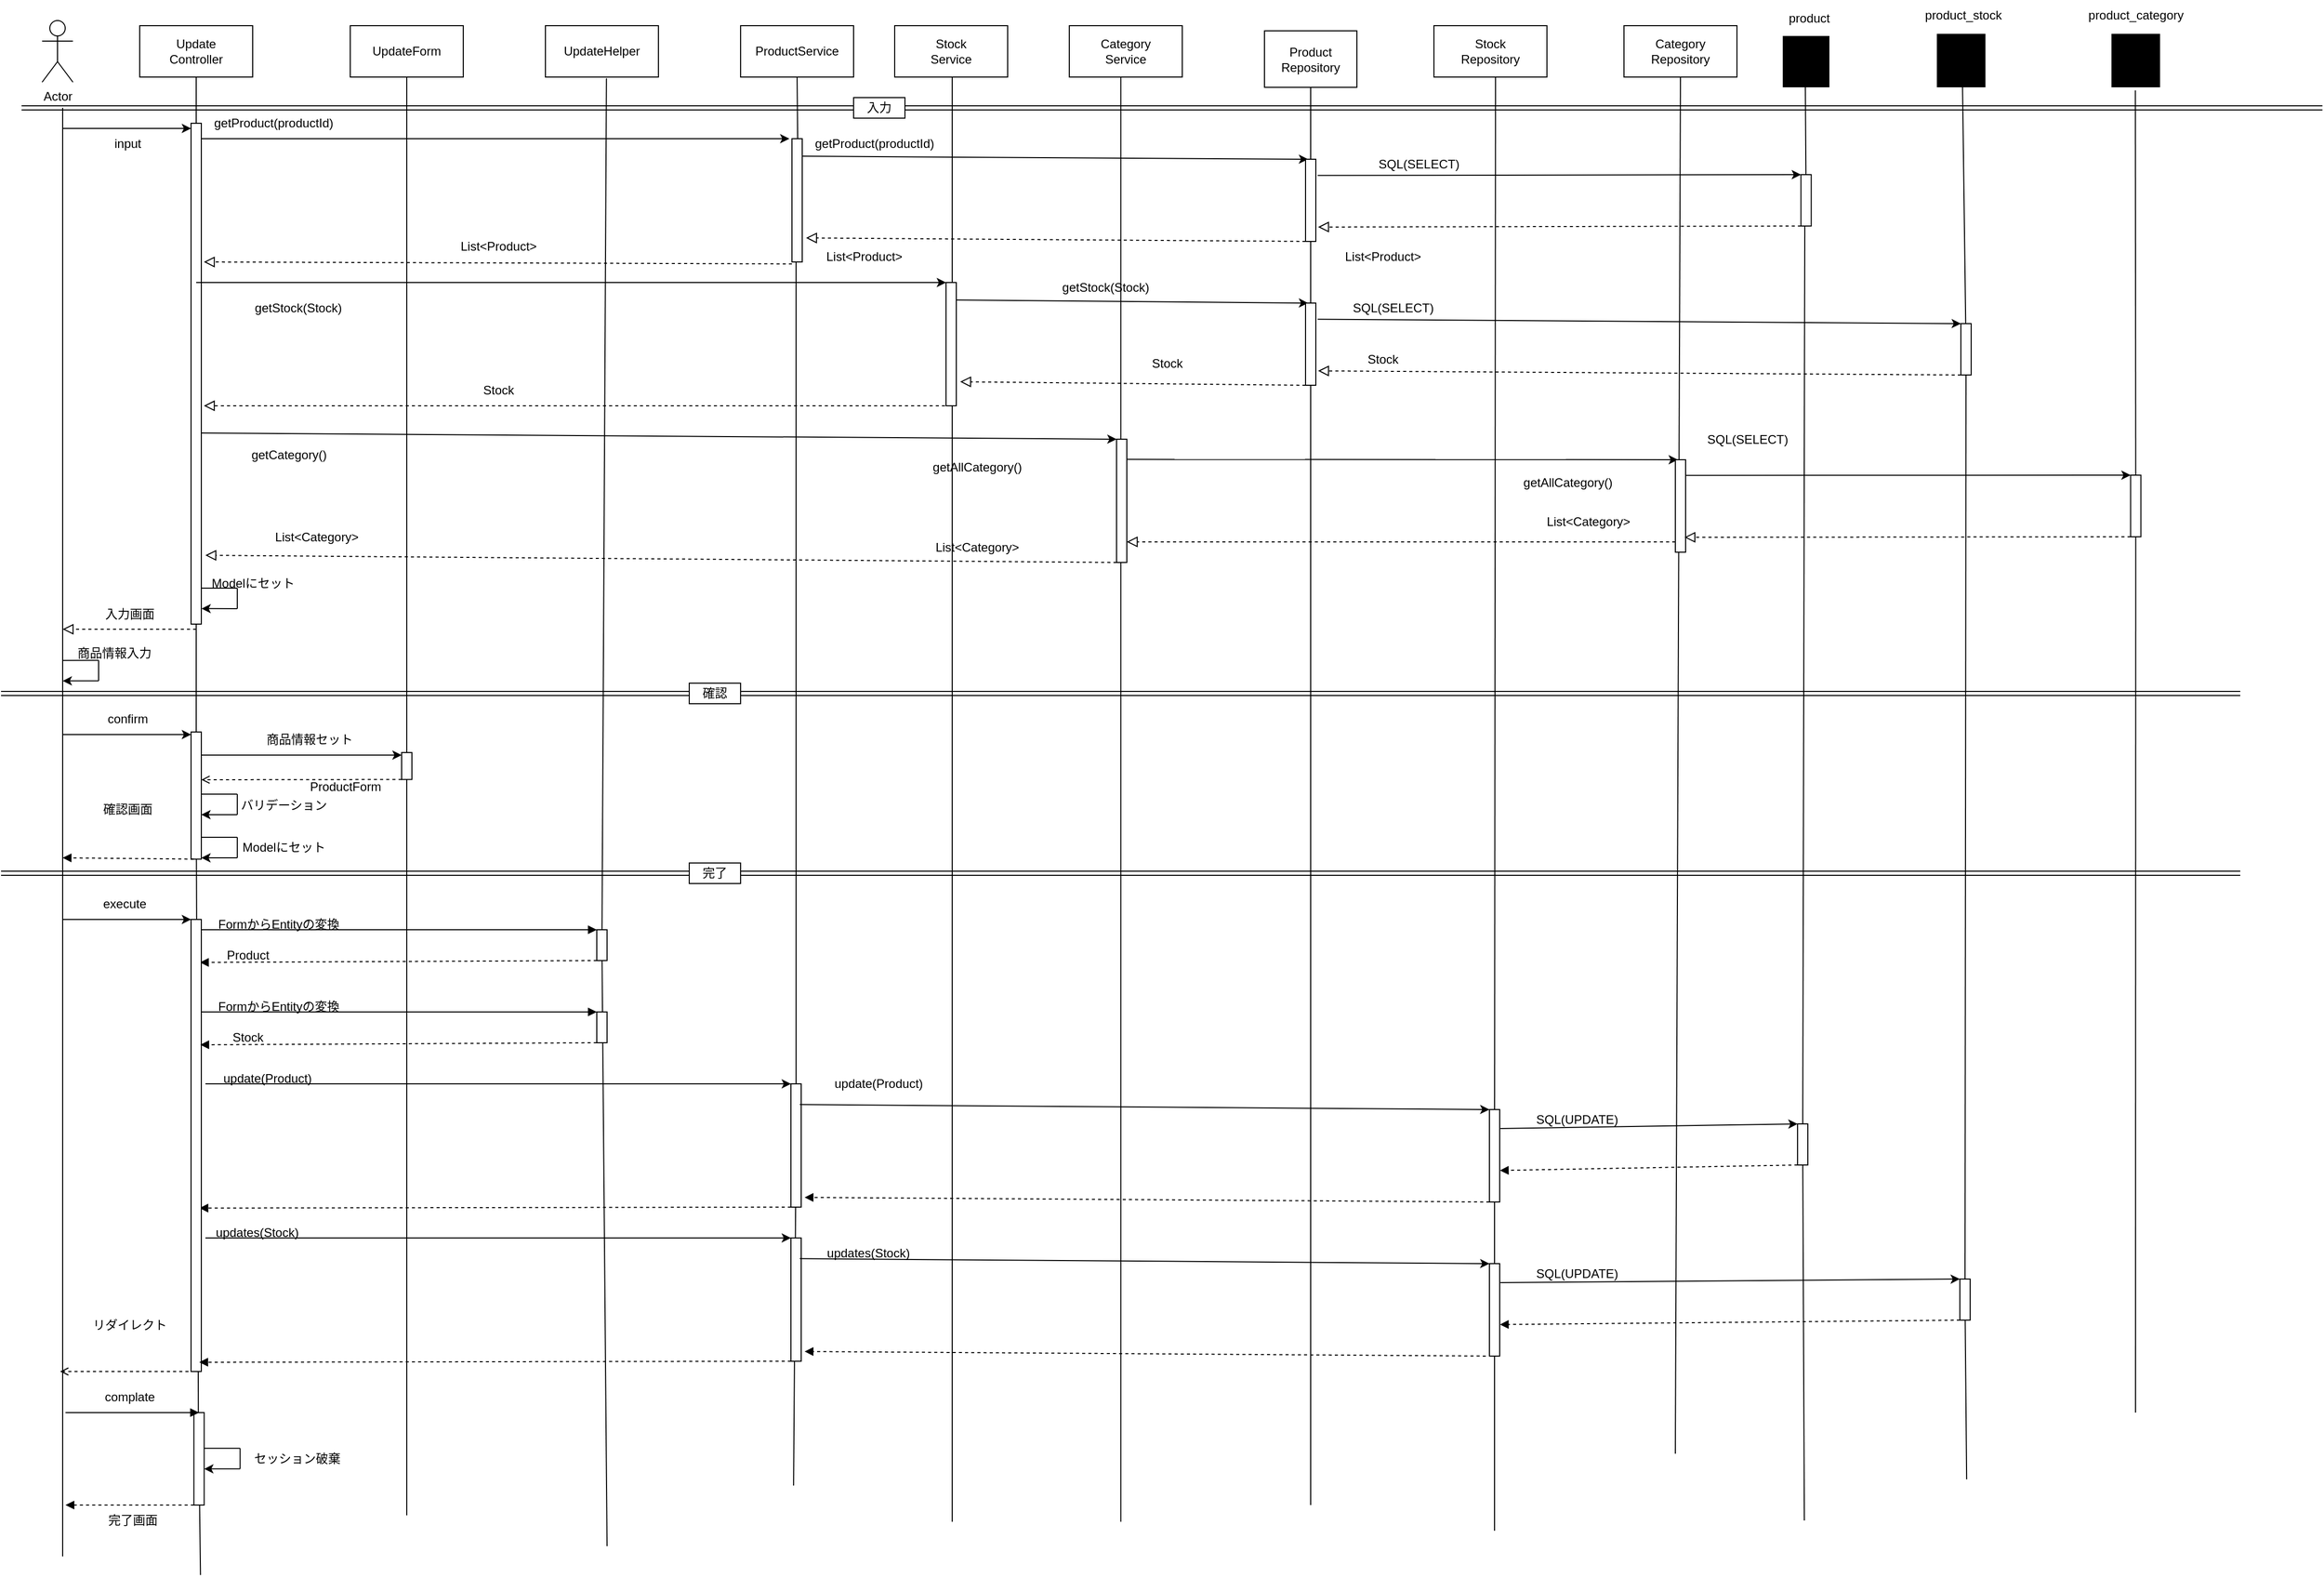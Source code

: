 <mxfile>
    <diagram id="BAT8wkBB-ROcn9GxOi_n" name="ページ1">
        <mxGraphModel dx="1198" dy="524" grid="1" gridSize="10" guides="1" tooltips="1" connect="1" arrows="1" fold="1" page="1" pageScale="1" pageWidth="827" pageHeight="1169" math="0" shadow="0">
            <root>
                <mxCell id="0"/>
                <mxCell id="1" parent="0"/>
                <mxCell id="236" value="" style="endArrow=none;html=1;entryX=0.5;entryY=1;entryDx=0;entryDy=0;" parent="1" target="203" edge="1">
                    <mxGeometry width="50" height="50" relative="1" as="geometry">
                        <mxPoint x="1780" y="1530" as="sourcePoint"/>
                        <mxPoint x="1280" y="580" as="targetPoint"/>
                    </mxGeometry>
                </mxCell>
                <mxCell id="230" value="" style="endArrow=none;html=1;" parent="1" edge="1">
                    <mxGeometry width="50" height="50" relative="1" as="geometry">
                        <mxPoint x="1240.17" y="1596.25" as="sourcePoint"/>
                        <mxPoint x="1240.17" y="186.25" as="targetPoint"/>
                    </mxGeometry>
                </mxCell>
                <mxCell id="229" value="" style="endArrow=none;html=1;" parent="1" edge="1">
                    <mxGeometry width="50" height="50" relative="1" as="geometry">
                        <mxPoint x="1076" y="1596.25" as="sourcePoint"/>
                        <mxPoint x="1076" y="186.25" as="targetPoint"/>
                    </mxGeometry>
                </mxCell>
                <mxCell id="50" value="" style="endArrow=none;html=1;" parent="1" target="51" edge="1">
                    <mxGeometry width="50" height="50" relative="1" as="geometry">
                        <mxPoint x="340" y="430" as="sourcePoint"/>
                        <mxPoint x="340" y="1080" as="targetPoint"/>
                    </mxGeometry>
                </mxCell>
                <mxCell id="2" value="" style="endArrow=none;html=1;" parent="1" target="86" edge="1">
                    <mxGeometry width="50" height="50" relative="1" as="geometry">
                        <mxPoint x="924" y="323" as="sourcePoint"/>
                        <mxPoint x="924" y="1150" as="targetPoint"/>
                    </mxGeometry>
                </mxCell>
                <mxCell id="3" value="Actor" style="shape=umlActor;verticalLabelPosition=bottom;verticalAlign=top;html=1;" parent="1" vertex="1">
                    <mxGeometry x="190" y="135" width="30" height="60" as="geometry"/>
                </mxCell>
                <mxCell id="4" value="Update&lt;br&gt;&lt;div&gt;Controller&lt;/div&gt;" style="html=1;whiteSpace=wrap;" parent="1" vertex="1">
                    <mxGeometry x="285" y="140" width="110" height="50" as="geometry"/>
                </mxCell>
                <mxCell id="5" value="Update&lt;span style=&quot;background-color: transparent;&quot;&gt;Form&lt;/span&gt;" style="html=1;whiteSpace=wrap;" parent="1" vertex="1">
                    <mxGeometry x="490" y="140" width="110" height="50" as="geometry"/>
                </mxCell>
                <mxCell id="6" value="Update&lt;span style=&quot;background-color: transparent;&quot;&gt;Helper&lt;/span&gt;" style="html=1;whiteSpace=wrap;" parent="1" vertex="1">
                    <mxGeometry x="680" y="140" width="110" height="50" as="geometry"/>
                </mxCell>
                <mxCell id="7" value="Product&lt;span style=&quot;background-color: transparent;&quot;&gt;Service&lt;/span&gt;" style="html=1;whiteSpace=wrap;" parent="1" vertex="1">
                    <mxGeometry x="870" y="140" width="110" height="50" as="geometry"/>
                </mxCell>
                <mxCell id="8" value="Stock&lt;div&gt;&lt;span style=&quot;background-color: transparent;&quot;&gt;Repository&lt;/span&gt;&lt;/div&gt;" style="html=1;whiteSpace=wrap;" parent="1" vertex="1">
                    <mxGeometry x="1545" y="140" width="110" height="50" as="geometry"/>
                </mxCell>
                <mxCell id="9" value="" style="sketch=0;verticalLabelPosition=bottom;sketch=0;aspect=fixed;html=1;verticalAlign=top;strokeColor=none;fillColor=#000000;align=center;outlineConnect=0;pointerEvents=1;shape=mxgraph.citrix2.site_database;" parent="1" vertex="1">
                    <mxGeometry x="1884.6" y="150" width="45.395" height="50" as="geometry"/>
                </mxCell>
                <mxCell id="11" value="" style="endArrow=none;html=1;" parent="1" edge="1">
                    <mxGeometry width="50" height="50" relative="1" as="geometry">
                        <mxPoint x="210" y="1630" as="sourcePoint"/>
                        <mxPoint x="210" y="220" as="targetPoint"/>
                    </mxGeometry>
                </mxCell>
                <mxCell id="12" value="" style="endArrow=classic;html=1;" parent="1" edge="1">
                    <mxGeometry width="50" height="50" relative="1" as="geometry">
                        <mxPoint x="210" y="240" as="sourcePoint"/>
                        <mxPoint x="335" y="240" as="targetPoint"/>
                    </mxGeometry>
                </mxCell>
                <mxCell id="13" value="" style="endArrow=none;html=1;entryX=0.5;entryY=1;entryDx=0;entryDy=0;" parent="1" source="30" target="4" edge="1">
                    <mxGeometry width="50" height="50" relative="1" as="geometry">
                        <mxPoint x="340" y="360" as="sourcePoint"/>
                        <mxPoint x="340" y="230" as="targetPoint"/>
                    </mxGeometry>
                </mxCell>
                <mxCell id="15" value="" style="endArrow=classic;html=1;entryX=0;entryY=1;entryDx=0;entryDy=0;" parent="1" edge="1">
                    <mxGeometry width="50" height="50" relative="1" as="geometry">
                        <mxPoint x="340" y="250" as="sourcePoint"/>
                        <mxPoint x="917.5" y="250" as="targetPoint"/>
                    </mxGeometry>
                </mxCell>
                <mxCell id="16" value="" style="endArrow=none;html=1;entryX=0.387;entryY=0.019;entryDx=0;entryDy=0;entryPerimeter=0;" parent="1" source="86" edge="1">
                    <mxGeometry width="50" height="50" relative="1" as="geometry">
                        <mxPoint x="923" y="663" as="sourcePoint"/>
                        <mxPoint x="921.57" y="1560.95" as="targetPoint"/>
                    </mxGeometry>
                </mxCell>
                <mxCell id="17" value="" style="endArrow=none;html=1;exitX=0.5;exitY=1;exitDx=0;exitDy=0;" parent="1" source="7" edge="1">
                    <mxGeometry width="50" height="50" relative="1" as="geometry">
                        <mxPoint x="925" y="190" as="sourcePoint"/>
                        <mxPoint x="925.566" y="250" as="targetPoint"/>
                    </mxGeometry>
                </mxCell>
                <mxCell id="18" value="" style="endArrow=classic;html=1;entryX=0;entryY=0.75;entryDx=0;entryDy=0;exitX=0.142;exitY=0.2;exitDx=0;exitDy=0;exitPerimeter=0;" parent="1" source="73" target="122" edge="1">
                    <mxGeometry width="50" height="50" relative="1" as="geometry">
                        <mxPoint x="935" y="270" as="sourcePoint"/>
                        <mxPoint x="1170" y="270" as="targetPoint"/>
                    </mxGeometry>
                </mxCell>
                <mxCell id="20" value="" style="endArrow=none;html=1;entryX=0.545;entryY=1;entryDx=0;entryDy=0;entryPerimeter=0;" parent="1" source="88" target="8" edge="1">
                    <mxGeometry width="50" height="50" relative="1" as="geometry">
                        <mxPoint x="1605" y="1525" as="sourcePoint"/>
                        <mxPoint x="1605.0" y="380" as="targetPoint"/>
                    </mxGeometry>
                </mxCell>
                <mxCell id="21" value="" style="endArrow=classic;html=1;entryX=0;entryY=1;entryDx=0;entryDy=0;exitX=0.197;exitY=-0.178;exitDx=0;exitDy=0;exitPerimeter=0;" parent="1" source="122" target="74" edge="1">
                    <mxGeometry width="50" height="50" relative="1" as="geometry">
                        <mxPoint x="1560" y="297.5" as="sourcePoint"/>
                        <mxPoint x="1720" y="297.5" as="targetPoint"/>
                    </mxGeometry>
                </mxCell>
                <mxCell id="22" value="" style="endArrow=none;html=1;entryX=0.661;entryY=1.2;entryDx=0;entryDy=0;entryPerimeter=0;" parent="1" source="74" edge="1">
                    <mxGeometry width="50" height="50" relative="1" as="geometry">
                        <mxPoint x="1907.168" y="310" as="sourcePoint"/>
                        <mxPoint x="1906.586" y="200" as="targetPoint"/>
                        <Array as="points"/>
                    </mxGeometry>
                </mxCell>
                <mxCell id="23" value="" style="endArrow=none;html=1;" parent="1" source="117" edge="1">
                    <mxGeometry width="50" height="50" relative="1" as="geometry">
                        <mxPoint x="1906.6" y="1515" as="sourcePoint"/>
                        <mxPoint x="1906.1" y="310" as="targetPoint"/>
                        <Array as="points"/>
                    </mxGeometry>
                </mxCell>
                <mxCell id="24" value="" style="endArrow=block;startArrow=none;endFill=0;startFill=0;endSize=8;html=1;verticalAlign=bottom;dashed=1;labelBackgroundColor=none;entryX=0.825;entryY=-0.222;entryDx=0;entryDy=0;entryPerimeter=0;exitX=1;exitY=1;exitDx=0;exitDy=0;" parent="1" source="74" target="122" edge="1">
                    <mxGeometry width="160" relative="1" as="geometry">
                        <mxPoint x="1720" y="346.81" as="sourcePoint"/>
                        <mxPoint x="1560" y="346.81" as="targetPoint"/>
                    </mxGeometry>
                </mxCell>
                <mxCell id="25" value="SQL(SELECT)" style="text;html=1;align=center;verticalAlign=middle;resizable=0;points=[];autosize=1;strokeColor=none;fillColor=none;" parent="1" vertex="1">
                    <mxGeometry x="1480" y="260" width="100" height="30" as="geometry"/>
                </mxCell>
                <mxCell id="26" value="List&amp;lt;Product&amp;gt;" style="text;html=1;align=center;verticalAlign=middle;resizable=0;points=[];autosize=1;strokeColor=none;fillColor=none;" parent="1" vertex="1">
                    <mxGeometry x="1445" y="350" width="100" height="30" as="geometry"/>
                </mxCell>
                <mxCell id="27" value="List&amp;lt;Product&amp;gt;" style="text;html=1;align=center;verticalAlign=middle;resizable=0;points=[];autosize=1;strokeColor=none;fillColor=none;" parent="1" vertex="1">
                    <mxGeometry x="940" y="350" width="100" height="30" as="geometry"/>
                </mxCell>
                <mxCell id="28" value="" style="endArrow=block;startArrow=none;endFill=0;startFill=0;endSize=8;html=1;verticalAlign=bottom;dashed=1;labelBackgroundColor=none;entryX=0.25;entryY=0;entryDx=0;entryDy=0;exitX=0.75;exitY=1;exitDx=0;exitDy=0;" parent="1" edge="1">
                    <mxGeometry width="160" relative="1" as="geometry">
                        <mxPoint x="920" y="371.87" as="sourcePoint"/>
                        <mxPoint x="347.5" y="369.995" as="targetPoint"/>
                    </mxGeometry>
                </mxCell>
                <mxCell id="29" value="List&amp;lt;Product&amp;gt;" style="text;html=1;align=center;verticalAlign=middle;resizable=0;points=[];autosize=1;strokeColor=none;fillColor=none;" parent="1" vertex="1">
                    <mxGeometry x="583.75" y="340" width="100" height="30" as="geometry"/>
                </mxCell>
                <mxCell id="30" value="" style="rounded=0;whiteSpace=wrap;html=1;rotation=90;" parent="1" vertex="1">
                    <mxGeometry x="96.25" y="473.75" width="487.5" height="10" as="geometry"/>
                </mxCell>
                <mxCell id="31" value="getProduct(productId)" style="text;html=1;align=center;verticalAlign=middle;resizable=0;points=[];autosize=1;strokeColor=none;fillColor=none;" parent="1" vertex="1">
                    <mxGeometry x="345" y="220" width="140" height="30" as="geometry"/>
                </mxCell>
                <mxCell id="32" value="getProduct(productId)" style="text;html=1;align=center;verticalAlign=middle;resizable=0;points=[];autosize=1;strokeColor=none;fillColor=none;" parent="1" vertex="1">
                    <mxGeometry x="930" y="240" width="140" height="30" as="geometry"/>
                </mxCell>
                <mxCell id="33" value="" style="endArrow=none;html=1;exitX=0.428;exitY=0.1;exitDx=0;exitDy=0;exitPerimeter=0;" parent="1" edge="1">
                    <mxGeometry width="50" height="50" relative="1" as="geometry">
                        <mxPoint x="345" y="687.54" as="sourcePoint"/>
                        <mxPoint x="380" y="687.5" as="targetPoint"/>
                    </mxGeometry>
                </mxCell>
                <mxCell id="34" value="" style="endArrow=none;html=1;" parent="1" edge="1">
                    <mxGeometry width="50" height="50" relative="1" as="geometry">
                        <mxPoint x="380" y="687.5" as="sourcePoint"/>
                        <mxPoint x="380" y="707.5" as="targetPoint"/>
                    </mxGeometry>
                </mxCell>
                <mxCell id="35" value="" style="endArrow=classic;html=1;entryX=0.897;entryY=-0.015;entryDx=0;entryDy=0;entryPerimeter=0;" parent="1" edge="1">
                    <mxGeometry width="50" height="50" relative="1" as="geometry">
                        <mxPoint x="380" y="707.5" as="sourcePoint"/>
                        <mxPoint x="345.15" y="707.415" as="targetPoint"/>
                    </mxGeometry>
                </mxCell>
                <mxCell id="36" value="Modelにセット" style="text;html=1;align=center;verticalAlign=middle;resizable=0;points=[];autosize=1;strokeColor=none;fillColor=none;" parent="1" vertex="1">
                    <mxGeometry x="345" y="667.5" width="100" height="30" as="geometry"/>
                </mxCell>
                <mxCell id="37" value="" style="endArrow=none;html=1;entryX=0.422;entryY=-0.038;entryDx=0;entryDy=0;entryPerimeter=0;" parent="1" source="100" edge="1">
                    <mxGeometry width="50" height="50" relative="1" as="geometry">
                        <mxPoint x="342.75" y="860" as="sourcePoint"/>
                        <mxPoint x="344.17" y="1648.1" as="targetPoint"/>
                    </mxGeometry>
                </mxCell>
                <mxCell id="38" value="" style="endArrow=block;startArrow=none;endFill=0;startFill=0;endSize=8;html=1;verticalAlign=bottom;dashed=1;labelBackgroundColor=none;" parent="1" edge="1">
                    <mxGeometry width="160" relative="1" as="geometry">
                        <mxPoint x="340" y="727.5" as="sourcePoint"/>
                        <mxPoint x="210" y="727.5" as="targetPoint"/>
                    </mxGeometry>
                </mxCell>
                <mxCell id="39" value="入力画面" style="text;html=1;align=center;verticalAlign=middle;resizable=0;points=[];autosize=1;strokeColor=none;fillColor=none;" parent="1" vertex="1">
                    <mxGeometry x="240" y="697.5" width="70" height="30" as="geometry"/>
                </mxCell>
                <mxCell id="40" value="" style="endArrow=none;html=1;exitX=0.428;exitY=0.1;exitDx=0;exitDy=0;exitPerimeter=0;" parent="1" edge="1">
                    <mxGeometry width="50" height="50" relative="1" as="geometry">
                        <mxPoint x="210" y="757.82" as="sourcePoint"/>
                        <mxPoint x="245" y="757.78" as="targetPoint"/>
                    </mxGeometry>
                </mxCell>
                <mxCell id="41" value="" style="endArrow=none;html=1;" parent="1" edge="1">
                    <mxGeometry width="50" height="50" relative="1" as="geometry">
                        <mxPoint x="245" y="757.78" as="sourcePoint"/>
                        <mxPoint x="245" y="777.78" as="targetPoint"/>
                    </mxGeometry>
                </mxCell>
                <mxCell id="42" value="" style="endArrow=classic;html=1;entryX=0.897;entryY=-0.015;entryDx=0;entryDy=0;entryPerimeter=0;" parent="1" edge="1">
                    <mxGeometry width="50" height="50" relative="1" as="geometry">
                        <mxPoint x="245" y="777.78" as="sourcePoint"/>
                        <mxPoint x="210" y="777.78" as="targetPoint"/>
                    </mxGeometry>
                </mxCell>
                <mxCell id="43" value="商品情報入力" style="text;html=1;align=center;verticalAlign=middle;resizable=0;points=[];autosize=1;strokeColor=none;fillColor=none;" parent="1" vertex="1">
                    <mxGeometry x="210" y="735.78" width="100" height="30" as="geometry"/>
                </mxCell>
                <mxCell id="44" value="" style="shape=link;html=1;" parent="1" source="46" edge="1">
                    <mxGeometry width="100" relative="1" as="geometry">
                        <mxPoint x="210" y="220" as="sourcePoint"/>
                        <mxPoint x="2410" y="220" as="targetPoint"/>
                    </mxGeometry>
                </mxCell>
                <mxCell id="45" value="" style="shape=link;html=1;" parent="1" target="46" edge="1">
                    <mxGeometry width="100" relative="1" as="geometry">
                        <mxPoint x="170" y="220" as="sourcePoint"/>
                        <mxPoint x="1410" y="220" as="targetPoint"/>
                    </mxGeometry>
                </mxCell>
                <mxCell id="46" value="入力" style="rounded=0;whiteSpace=wrap;html=1;" parent="1" vertex="1">
                    <mxGeometry x="980" y="210" width="50" height="20" as="geometry"/>
                </mxCell>
                <mxCell id="47" value="" style="shape=link;html=1;" parent="1" source="49" edge="1">
                    <mxGeometry width="100" relative="1" as="geometry">
                        <mxPoint x="150" y="790" as="sourcePoint"/>
                        <mxPoint x="2330" y="790" as="targetPoint"/>
                    </mxGeometry>
                </mxCell>
                <mxCell id="48" value="" style="shape=link;html=1;" parent="1" target="49" edge="1">
                    <mxGeometry width="100" relative="1" as="geometry">
                        <mxPoint x="150" y="790" as="sourcePoint"/>
                        <mxPoint x="1520" y="790" as="targetPoint"/>
                    </mxGeometry>
                </mxCell>
                <mxCell id="49" value="確認" style="whiteSpace=wrap;html=1;" parent="1" vertex="1">
                    <mxGeometry x="820" y="780" width="50" height="20" as="geometry"/>
                </mxCell>
                <mxCell id="51" value="" style="rounded=0;whiteSpace=wrap;html=1;rotation=90;" parent="1" vertex="1">
                    <mxGeometry x="278.13" y="884.38" width="123.75" height="10" as="geometry"/>
                </mxCell>
                <mxCell id="52" value="input" style="text;html=1;align=center;verticalAlign=middle;resizable=0;points=[];autosize=1;strokeColor=none;fillColor=none;" parent="1" vertex="1">
                    <mxGeometry x="247.5" y="240" width="50" height="30" as="geometry"/>
                </mxCell>
                <mxCell id="53" value="" style="endArrow=classic;html=1;" parent="1" edge="1">
                    <mxGeometry width="50" height="50" relative="1" as="geometry">
                        <mxPoint x="210" y="830" as="sourcePoint"/>
                        <mxPoint x="335" y="830" as="targetPoint"/>
                    </mxGeometry>
                </mxCell>
                <mxCell id="54" value="confirm" style="text;html=1;align=center;verticalAlign=middle;resizable=0;points=[];autosize=1;strokeColor=none;fillColor=none;" parent="1" vertex="1">
                    <mxGeometry x="242.5" y="800" width="60" height="30" as="geometry"/>
                </mxCell>
                <mxCell id="55" value="" style="endArrow=none;html=1;entryX=0.54;entryY=1.025;entryDx=0;entryDy=0;entryPerimeter=0;" parent="1" source="76" target="6" edge="1">
                    <mxGeometry width="50" height="50" relative="1" as="geometry">
                        <mxPoint x="739" y="1090" as="sourcePoint"/>
                        <mxPoint x="790" y="200" as="targetPoint"/>
                    </mxGeometry>
                </mxCell>
                <mxCell id="56" value="" style="endArrow=none;html=1;entryX=0.5;entryY=1;entryDx=0;entryDy=0;" parent="1" source="59" target="5" edge="1">
                    <mxGeometry width="50" height="50" relative="1" as="geometry">
                        <mxPoint x="545" y="1070" as="sourcePoint"/>
                        <mxPoint x="870" y="370" as="targetPoint"/>
                    </mxGeometry>
                </mxCell>
                <mxCell id="57" value="" style="endArrow=classic;html=1;" parent="1" edge="1">
                    <mxGeometry width="50" height="50" relative="1" as="geometry">
                        <mxPoint x="345" y="850" as="sourcePoint"/>
                        <mxPoint x="540" y="850" as="targetPoint"/>
                    </mxGeometry>
                </mxCell>
                <mxCell id="58" value="" style="endArrow=none;html=1;" parent="1" target="59" edge="1">
                    <mxGeometry width="50" height="50" relative="1" as="geometry">
                        <mxPoint x="545" y="1590" as="sourcePoint"/>
                        <mxPoint x="545" y="450" as="targetPoint"/>
                    </mxGeometry>
                </mxCell>
                <mxCell id="59" value="" style="rounded=0;whiteSpace=wrap;html=1;rotation=90;direction=east;" parent="1" vertex="1">
                    <mxGeometry x="531.87" y="855.63" width="26.25" height="10" as="geometry"/>
                </mxCell>
                <mxCell id="60" value="商品情報セット" style="text;html=1;align=center;verticalAlign=middle;resizable=0;points=[];autosize=1;strokeColor=none;fillColor=none;" parent="1" vertex="1">
                    <mxGeometry x="395" y="820" width="110" height="30" as="geometry"/>
                </mxCell>
                <mxCell id="61" value="" style="endArrow=none;html=1;exitX=0.428;exitY=0.1;exitDx=0;exitDy=0;exitPerimeter=0;" parent="1" edge="1">
                    <mxGeometry width="50" height="50" relative="1" as="geometry">
                        <mxPoint x="345" y="888.04" as="sourcePoint"/>
                        <mxPoint x="380" y="888" as="targetPoint"/>
                    </mxGeometry>
                </mxCell>
                <mxCell id="62" value="" style="endArrow=none;html=1;" parent="1" edge="1">
                    <mxGeometry width="50" height="50" relative="1" as="geometry">
                        <mxPoint x="380" y="888" as="sourcePoint"/>
                        <mxPoint x="380" y="908" as="targetPoint"/>
                    </mxGeometry>
                </mxCell>
                <mxCell id="63" value="" style="endArrow=classic;html=1;entryX=0.897;entryY=-0.015;entryDx=0;entryDy=0;entryPerimeter=0;" parent="1" edge="1">
                    <mxGeometry width="50" height="50" relative="1" as="geometry">
                        <mxPoint x="380" y="908" as="sourcePoint"/>
                        <mxPoint x="345" y="908" as="targetPoint"/>
                    </mxGeometry>
                </mxCell>
                <mxCell id="64" value="バリデーション" style="text;html=1;align=center;verticalAlign=middle;resizable=0;points=[];autosize=1;strokeColor=none;fillColor=none;" parent="1" vertex="1">
                    <mxGeometry x="370" y="884.38" width="110" height="30" as="geometry"/>
                </mxCell>
                <mxCell id="65" value="確認画面" style="text;html=1;align=center;verticalAlign=middle;resizable=0;points=[];autosize=1;strokeColor=none;fillColor=none;" parent="1" vertex="1">
                    <mxGeometry x="237.5" y="888" width="70" height="30" as="geometry"/>
                </mxCell>
                <mxCell id="66" value="" style="html=1;verticalAlign=bottom;labelBackgroundColor=none;endArrow=block;endFill=1;dashed=1;exitX=1;exitY=0.75;exitDx=0;exitDy=0;" parent="1" source="51" edge="1">
                    <mxGeometry width="160" relative="1" as="geometry">
                        <mxPoint x="320" y="870" as="sourcePoint"/>
                        <mxPoint x="210" y="950" as="targetPoint"/>
                    </mxGeometry>
                </mxCell>
                <mxCell id="67" value="" style="html=1;verticalAlign=bottom;labelBackgroundColor=none;endArrow=open;endFill=0;dashed=1;exitX=1;exitY=1;exitDx=0;exitDy=0;" parent="1" source="59" edge="1">
                    <mxGeometry width="160" relative="1" as="geometry">
                        <mxPoint x="540" y="870" as="sourcePoint"/>
                        <mxPoint x="345" y="874" as="targetPoint"/>
                    </mxGeometry>
                </mxCell>
                <mxCell id="68" value="" style="shape=link;html=1;" parent="1" source="70" edge="1">
                    <mxGeometry width="100" relative="1" as="geometry">
                        <mxPoint x="150" y="965" as="sourcePoint"/>
                        <mxPoint x="2330" y="965" as="targetPoint"/>
                    </mxGeometry>
                </mxCell>
                <mxCell id="69" value="" style="shape=link;html=1;" parent="1" target="70" edge="1">
                    <mxGeometry width="100" relative="1" as="geometry">
                        <mxPoint x="150" y="965" as="sourcePoint"/>
                        <mxPoint x="1520" y="965" as="targetPoint"/>
                    </mxGeometry>
                </mxCell>
                <mxCell id="70" value="完了" style="whiteSpace=wrap;html=1;" parent="1" vertex="1">
                    <mxGeometry x="820" y="955" width="50" height="20" as="geometry"/>
                </mxCell>
                <mxCell id="71" value="" style="endArrow=classic;html=1;entryX=0;entryY=1;entryDx=0;entryDy=0;" parent="1" target="101" edge="1">
                    <mxGeometry width="50" height="50" relative="1" as="geometry">
                        <mxPoint x="210" y="1010" as="sourcePoint"/>
                        <mxPoint x="330" y="1010" as="targetPoint"/>
                    </mxGeometry>
                </mxCell>
                <mxCell id="72" value="execute" style="text;html=1;align=center;verticalAlign=middle;resizable=0;points=[];autosize=1;strokeColor=none;fillColor=none;" parent="1" vertex="1">
                    <mxGeometry x="235" y="980" width="70" height="30" as="geometry"/>
                </mxCell>
                <mxCell id="73" value="" style="rounded=0;whiteSpace=wrap;html=1;direction=south;" parent="1" vertex="1">
                    <mxGeometry x="920" y="250" width="10" height="120" as="geometry"/>
                </mxCell>
                <mxCell id="75" value="" style="endArrow=none;html=1;" parent="1" edge="1">
                    <mxGeometry width="50" height="50" relative="1" as="geometry">
                        <mxPoint x="740" y="1620" as="sourcePoint"/>
                        <mxPoint x="735" y="1036" as="targetPoint"/>
                    </mxGeometry>
                </mxCell>
                <mxCell id="76" value="" style="rounded=0;whiteSpace=wrap;html=1;direction=south;" parent="1" vertex="1">
                    <mxGeometry x="730" y="1020" width="10" height="30" as="geometry"/>
                </mxCell>
                <mxCell id="77" value="" style="html=1;verticalAlign=bottom;labelBackgroundColor=none;endArrow=block;endFill=1;entryX=0;entryY=1;entryDx=0;entryDy=0;" parent="1" target="76" edge="1">
                    <mxGeometry width="160" relative="1" as="geometry">
                        <mxPoint x="345" y="1020" as="sourcePoint"/>
                        <mxPoint x="770" y="1180" as="targetPoint"/>
                    </mxGeometry>
                </mxCell>
                <mxCell id="78" value="FormからEntityの変換" style="text;html=1;align=center;verticalAlign=middle;resizable=0;points=[];autosize=1;strokeColor=none;fillColor=none;" parent="1" vertex="1">
                    <mxGeometry x="350" y="1000" width="140" height="30" as="geometry"/>
                </mxCell>
                <mxCell id="79" value="" style="html=1;verticalAlign=bottom;labelBackgroundColor=none;endArrow=block;endFill=1;dashed=1;exitX=1;exitY=1;exitDx=0;exitDy=0;entryX=0.095;entryY=0.133;entryDx=0;entryDy=0;entryPerimeter=0;" parent="1" source="76" target="101" edge="1">
                    <mxGeometry width="160" relative="1" as="geometry">
                        <mxPoint x="530" y="1130" as="sourcePoint"/>
                        <mxPoint x="350" y="1050" as="targetPoint"/>
                    </mxGeometry>
                </mxCell>
                <mxCell id="80" value="Product" style="text;html=1;align=center;verticalAlign=middle;resizable=0;points=[];autosize=1;strokeColor=none;fillColor=none;" parent="1" vertex="1">
                    <mxGeometry x="360" y="1030" width="60" height="30" as="geometry"/>
                </mxCell>
                <mxCell id="81" value="" style="endArrow=classic;html=1;entryX=0;entryY=1;entryDx=0;entryDy=0;" parent="1" target="86" edge="1">
                    <mxGeometry width="50" height="50" relative="1" as="geometry">
                        <mxPoint x="349" y="1170" as="sourcePoint"/>
                        <mxPoint x="909" y="1170" as="targetPoint"/>
                    </mxGeometry>
                </mxCell>
                <mxCell id="86" value="" style="rounded=0;whiteSpace=wrap;html=1;direction=south;" parent="1" vertex="1">
                    <mxGeometry x="919" y="1170" width="10" height="120" as="geometry"/>
                </mxCell>
                <mxCell id="87" value="update(Product)" style="text;html=1;align=center;verticalAlign=middle;resizable=0;points=[];autosize=1;strokeColor=none;fillColor=none;" parent="1" vertex="1">
                    <mxGeometry x="354" y="1150" width="110" height="30" as="geometry"/>
                </mxCell>
                <mxCell id="89" value="" style="endArrow=classic;html=1;exitX=0.168;exitY=0.137;exitDx=0;exitDy=0;exitPerimeter=0;entryX=0;entryY=1;entryDx=0;entryDy=0;" parent="1" source="86" target="88" edge="1">
                    <mxGeometry width="50" height="50" relative="1" as="geometry">
                        <mxPoint x="1149" y="1110" as="sourcePoint"/>
                        <mxPoint x="1179" y="1188" as="targetPoint"/>
                    </mxGeometry>
                </mxCell>
                <mxCell id="91" value="" style="endArrow=classic;html=1;entryX=0;entryY=1;entryDx=0;entryDy=0;exitX=0.206;exitY=-0.067;exitDx=0;exitDy=0;exitPerimeter=0;" parent="1" source="88" target="117" edge="1">
                    <mxGeometry width="50" height="50" relative="1" as="geometry">
                        <mxPoint x="1559" y="1225" as="sourcePoint"/>
                        <mxPoint x="1669" y="1155" as="targetPoint"/>
                    </mxGeometry>
                </mxCell>
                <mxCell id="92" value="SQL(UPDATE)" style="text;html=1;align=center;verticalAlign=middle;resizable=0;points=[];autosize=1;strokeColor=none;fillColor=none;" parent="1" vertex="1">
                    <mxGeometry x="1634" y="1190" width="100" height="30" as="geometry"/>
                </mxCell>
                <mxCell id="93" value="" style="html=1;verticalAlign=bottom;labelBackgroundColor=none;endArrow=block;endFill=1;dashed=1;entryX=0.659;entryY=-0.017;entryDx=0;entryDy=0;entryPerimeter=0;exitX=1;exitY=1;exitDx=0;exitDy=0;" parent="1" source="117" target="88" edge="1">
                    <mxGeometry width="160" relative="1" as="geometry">
                        <mxPoint x="1724" y="1255" as="sourcePoint"/>
                        <mxPoint x="1559" y="1255" as="targetPoint"/>
                    </mxGeometry>
                </mxCell>
                <mxCell id="94" value="" style="html=1;verticalAlign=bottom;labelBackgroundColor=none;endArrow=block;endFill=1;dashed=1;entryX=0.921;entryY=-0.329;entryDx=0;entryDy=0;entryPerimeter=0;exitX=1;exitY=1;exitDx=0;exitDy=0;" parent="1" source="88" target="86" edge="1">
                    <mxGeometry width="160" relative="1" as="geometry">
                        <mxPoint x="1539" y="1280" as="sourcePoint"/>
                        <mxPoint x="1004" y="1280" as="targetPoint"/>
                    </mxGeometry>
                </mxCell>
                <mxCell id="95" value="" style="html=1;verticalAlign=bottom;labelBackgroundColor=none;endArrow=block;endFill=1;dashed=1;entryX=0.543;entryY=0.083;entryDx=0;entryDy=0;entryPerimeter=0;" parent="1" edge="1">
                    <mxGeometry width="160" relative="1" as="geometry">
                        <mxPoint x="919" y="1290" as="sourcePoint"/>
                        <mxPoint x="343.17" y="1290.91" as="targetPoint"/>
                    </mxGeometry>
                </mxCell>
                <mxCell id="96" value="" style="html=1;verticalAlign=bottom;labelBackgroundColor=none;endArrow=open;endFill=0;dashed=1;exitX=1;exitY=1;exitDx=0;exitDy=0;" parent="1" edge="1">
                    <mxGeometry width="160" relative="1" as="geometry">
                        <mxPoint x="332.5" y="1450.0" as="sourcePoint"/>
                        <mxPoint x="207.5" y="1450" as="targetPoint"/>
                    </mxGeometry>
                </mxCell>
                <mxCell id="97" value="リダイレクト" style="text;html=1;align=center;verticalAlign=middle;resizable=0;points=[];autosize=1;strokeColor=none;fillColor=none;" parent="1" vertex="1">
                    <mxGeometry x="225.25" y="1390" width="100" height="30" as="geometry"/>
                </mxCell>
                <mxCell id="98" value="complate" style="text;html=1;align=center;verticalAlign=middle;resizable=0;points=[];autosize=1;strokeColor=none;fillColor=none;" parent="1" vertex="1">
                    <mxGeometry x="240.25" y="1460" width="70" height="30" as="geometry"/>
                </mxCell>
                <mxCell id="99" value="" style="endArrow=none;html=1;entryX=0.366;entryY=0.551;entryDx=0;entryDy=0;entryPerimeter=0;" parent="1" source="51" target="100" edge="1">
                    <mxGeometry width="50" height="50" relative="1" as="geometry">
                        <mxPoint x="340" y="915" as="sourcePoint"/>
                        <mxPoint x="341" y="1478" as="targetPoint"/>
                    </mxGeometry>
                </mxCell>
                <mxCell id="100" value="" style="rounded=0;whiteSpace=wrap;html=1;direction=south;" parent="1" vertex="1">
                    <mxGeometry x="337.75" y="1490" width="10" height="90" as="geometry"/>
                </mxCell>
                <mxCell id="101" value="" style="rounded=0;whiteSpace=wrap;html=1;direction=south;" parent="1" vertex="1">
                    <mxGeometry x="335" y="1010" width="10" height="440" as="geometry"/>
                </mxCell>
                <mxCell id="102" value="" style="html=1;verticalAlign=bottom;labelBackgroundColor=none;endArrow=block;endFill=1;" parent="1" edge="1">
                    <mxGeometry width="160" relative="1" as="geometry">
                        <mxPoint x="212.75" y="1490" as="sourcePoint"/>
                        <mxPoint x="342.75" y="1490" as="targetPoint"/>
                    </mxGeometry>
                </mxCell>
                <mxCell id="103" value="" style="endArrow=none;html=1;exitX=0.428;exitY=0.1;exitDx=0;exitDy=0;exitPerimeter=0;" parent="1" edge="1">
                    <mxGeometry width="50" height="50" relative="1" as="geometry">
                        <mxPoint x="347.75" y="1524.81" as="sourcePoint"/>
                        <mxPoint x="382.75" y="1524.77" as="targetPoint"/>
                    </mxGeometry>
                </mxCell>
                <mxCell id="104" value="" style="endArrow=none;html=1;" parent="1" edge="1">
                    <mxGeometry width="50" height="50" relative="1" as="geometry">
                        <mxPoint x="382.75" y="1524.77" as="sourcePoint"/>
                        <mxPoint x="382.75" y="1544.77" as="targetPoint"/>
                    </mxGeometry>
                </mxCell>
                <mxCell id="105" value="" style="endArrow=classic;html=1;entryX=0.897;entryY=-0.015;entryDx=0;entryDy=0;entryPerimeter=0;" parent="1" edge="1">
                    <mxGeometry width="50" height="50" relative="1" as="geometry">
                        <mxPoint x="382.75" y="1544.77" as="sourcePoint"/>
                        <mxPoint x="347.75" y="1544.77" as="targetPoint"/>
                    </mxGeometry>
                </mxCell>
                <mxCell id="106" value="セッション破棄" style="text;html=1;align=center;verticalAlign=middle;resizable=0;points=[];autosize=1;strokeColor=none;fillColor=none;" parent="1" vertex="1">
                    <mxGeometry x="382.75" y="1520" width="110" height="30" as="geometry"/>
                </mxCell>
                <mxCell id="107" value="" style="html=1;verticalAlign=bottom;labelBackgroundColor=none;endArrow=block;endFill=1;dashed=1;exitX=1;exitY=1;exitDx=0;exitDy=0;" parent="1" source="100" edge="1">
                    <mxGeometry width="160" relative="1" as="geometry">
                        <mxPoint x="282.75" y="1500" as="sourcePoint"/>
                        <mxPoint x="212.75" y="1580" as="targetPoint"/>
                    </mxGeometry>
                </mxCell>
                <mxCell id="108" value="完了画面" style="text;html=1;align=center;verticalAlign=middle;resizable=0;points=[];autosize=1;strokeColor=none;fillColor=none;" parent="1" vertex="1">
                    <mxGeometry x="242.75" y="1580" width="70" height="30" as="geometry"/>
                </mxCell>
                <mxCell id="109" value="product_stock" style="text;html=1;align=center;verticalAlign=middle;resizable=0;points=[];autosize=1;strokeColor=none;fillColor=none;" parent="1" vertex="1">
                    <mxGeometry x="2009.61" y="115" width="100" height="30" as="geometry"/>
                </mxCell>
                <mxCell id="110" value="" style="sketch=0;verticalLabelPosition=bottom;sketch=0;aspect=fixed;html=1;verticalAlign=top;strokeColor=none;fillColor=#000000;align=center;outlineConnect=0;pointerEvents=1;shape=mxgraph.citrix2.site_database;" parent="1" vertex="1">
                    <mxGeometry x="2034.61" y="147.91" width="47.29" height="52.09" as="geometry"/>
                </mxCell>
                <mxCell id="112" value="product" style="text;html=1;align=center;verticalAlign=middle;resizable=0;points=[];autosize=1;strokeColor=none;fillColor=none;" parent="1" vertex="1">
                    <mxGeometry x="1880" y="117.91" width="60" height="30" as="geometry"/>
                </mxCell>
                <mxCell id="113" value="" style="endArrow=none;html=1;" parent="1" source="199" edge="1">
                    <mxGeometry width="50" height="50" relative="1" as="geometry">
                        <mxPoint x="2064.6" y="1475" as="sourcePoint"/>
                        <mxPoint x="2059.61" y="200" as="targetPoint"/>
                        <Array as="points"/>
                    </mxGeometry>
                </mxCell>
                <mxCell id="118" value="Product&lt;br&gt;&lt;div&gt;&lt;div&gt;&lt;div&gt;Repository&lt;/div&gt;&lt;/div&gt;&lt;/div&gt;" style="rounded=0;whiteSpace=wrap;html=1;" parent="1" vertex="1">
                    <mxGeometry x="1380" y="145" width="90" height="55" as="geometry"/>
                </mxCell>
                <mxCell id="119" value="" style="endArrow=block;startArrow=none;endFill=0;startFill=0;endSize=8;html=1;verticalAlign=bottom;dashed=1;labelBackgroundColor=none;exitX=1;exitY=1;exitDx=0;exitDy=0;entryX=0.805;entryY=-0.378;entryDx=0;entryDy=0;entryPerimeter=0;" parent="1" source="122" target="73" edge="1">
                    <mxGeometry width="160" relative="1" as="geometry">
                        <mxPoint x="1170" y="370" as="sourcePoint"/>
                        <mxPoint x="930" y="350" as="targetPoint"/>
                    </mxGeometry>
                </mxCell>
                <mxCell id="120" value="" style="endArrow=none;html=1;exitX=1;exitY=0.5;exitDx=0;exitDy=0;" parent="1" source="198" edge="1">
                    <mxGeometry width="50" height="50" relative="1" as="geometry">
                        <mxPoint x="1440" y="635" as="sourcePoint"/>
                        <mxPoint x="1425" y="1580" as="targetPoint"/>
                    </mxGeometry>
                </mxCell>
                <mxCell id="121" value="" style="endArrow=none;html=1;entryX=0;entryY=0.5;entryDx=0;entryDy=0;exitX=0.5;exitY=1;exitDx=0;exitDy=0;" parent="1" source="118" target="122" edge="1">
                    <mxGeometry width="50" height="50" relative="1" as="geometry">
                        <mxPoint x="1425" y="200" as="sourcePoint"/>
                        <mxPoint x="1435" y="1225" as="targetPoint"/>
                        <Array as="points">
                            <mxPoint x="1425" y="245"/>
                        </Array>
                    </mxGeometry>
                </mxCell>
                <mxCell id="122" value="" style="rounded=0;whiteSpace=wrap;html=1;direction=south;" parent="1" vertex="1">
                    <mxGeometry x="1420" y="270" width="10" height="80" as="geometry"/>
                </mxCell>
                <mxCell id="164" value="Stock&lt;div&gt;&lt;span style=&quot;background-color: transparent;&quot;&gt;Service&lt;/span&gt;&lt;/div&gt;" style="html=1;whiteSpace=wrap;" parent="1" vertex="1">
                    <mxGeometry x="1020" y="140" width="110" height="50" as="geometry"/>
                </mxCell>
                <mxCell id="74" value="" style="rounded=0;whiteSpace=wrap;html=1;direction=south;" parent="1" vertex="1">
                    <mxGeometry x="1902.3" y="285" width="10" height="50" as="geometry"/>
                </mxCell>
                <mxCell id="168" value="" style="sketch=0;verticalLabelPosition=bottom;sketch=0;aspect=fixed;html=1;verticalAlign=top;strokeColor=none;fillColor=#000000;align=center;outlineConnect=0;pointerEvents=1;shape=mxgraph.citrix2.site_database;" parent="1" vertex="1">
                    <mxGeometry x="2204.6" y="147.91" width="47.29" height="52.09" as="geometry"/>
                </mxCell>
                <mxCell id="169" value="&lt;span style=&quot;color: rgb(0, 0, 0);&quot;&gt;product_category&lt;/span&gt;" style="text;html=1;align=center;verticalAlign=middle;resizable=0;points=[];autosize=1;strokeColor=none;fillColor=none;" parent="1" vertex="1">
                    <mxGeometry x="2168.24" y="115" width="120" height="30" as="geometry"/>
                </mxCell>
                <mxCell id="170" value="" style="endArrow=none;html=1;" parent="1" source="185" edge="1">
                    <mxGeometry width="50" height="50" relative="1" as="geometry">
                        <mxPoint x="2227.6" y="1195" as="sourcePoint"/>
                        <mxPoint x="2227.84" y="203" as="targetPoint"/>
                        <Array as="points"/>
                    </mxGeometry>
                </mxCell>
                <mxCell id="171" value="" style="rounded=0;whiteSpace=wrap;html=1;direction=south;" parent="1" vertex="1">
                    <mxGeometry x="1236" y="542.5" width="10" height="120" as="geometry"/>
                </mxCell>
                <mxCell id="172" value="" style="endArrow=classic;html=1;exitX=0.059;exitY=0.157;exitDx=0;exitDy=0;exitPerimeter=0;entryX=0;entryY=1;entryDx=0;entryDy=0;" parent="1" target="171" edge="1">
                    <mxGeometry width="50" height="50" relative="1" as="geometry">
                        <mxPoint x="345" y="536.5" as="sourcePoint"/>
                        <mxPoint x="487" y="517.5" as="targetPoint"/>
                    </mxGeometry>
                </mxCell>
                <mxCell id="173" value="getCategory()" style="text;html=1;align=center;verticalAlign=middle;resizable=0;points=[];autosize=1;strokeColor=none;fillColor=none;" parent="1" vertex="1">
                    <mxGeometry x="380" y="542.5" width="100" height="30" as="geometry"/>
                </mxCell>
                <mxCell id="174" value="" style="endArrow=classic;html=1;exitX=0.164;exitY=-0.04;exitDx=0;exitDy=0;exitPerimeter=0;entryX=0;entryY=0.75;entryDx=0;entryDy=0;" parent="1" source="171" target="175" edge="1">
                    <mxGeometry width="50" height="50" relative="1" as="geometry">
                        <mxPoint x="537" y="467.5" as="sourcePoint"/>
                        <mxPoint x="797" y="562.5" as="targetPoint"/>
                    </mxGeometry>
                </mxCell>
                <mxCell id="175" value="" style="rounded=0;whiteSpace=wrap;html=1;direction=south;" parent="1" vertex="1">
                    <mxGeometry x="1780" y="562.5" width="10" height="90" as="geometry"/>
                </mxCell>
                <mxCell id="176" value="" style="endArrow=classic;html=1;entryX=0;entryY=1;entryDx=0;entryDy=0;exitX=0.169;exitY=0.007;exitDx=0;exitDy=0;exitPerimeter=0;" parent="1" source="175" target="185" edge="1">
                    <mxGeometry width="50" height="50" relative="1" as="geometry">
                        <mxPoint x="807" y="577.5" as="sourcePoint"/>
                        <mxPoint x="1092" y="580" as="targetPoint"/>
                    </mxGeometry>
                </mxCell>
                <mxCell id="177" value="" style="endArrow=block;startArrow=none;endFill=0;startFill=0;endSize=8;html=1;verticalAlign=bottom;dashed=1;labelBackgroundColor=none;entryX=0.839;entryY=0.113;entryDx=0;entryDy=0;entryPerimeter=0;exitX=1;exitY=1;exitDx=0;exitDy=0;" parent="1" source="185" target="175" edge="1">
                    <mxGeometry width="160" relative="1" as="geometry">
                        <mxPoint x="1217" y="630.5" as="sourcePoint"/>
                        <mxPoint x="811.08" y="630.22" as="targetPoint"/>
                    </mxGeometry>
                </mxCell>
                <mxCell id="178" value="SQL(SELECT)" style="text;html=1;align=center;verticalAlign=middle;resizable=0;points=[];autosize=1;strokeColor=none;fillColor=none;" parent="1" vertex="1">
                    <mxGeometry x="1800" y="527.5" width="100" height="30" as="geometry"/>
                </mxCell>
                <mxCell id="179" value="List&amp;lt;Category&amp;gt;" style="text;html=1;align=center;verticalAlign=middle;resizable=0;points=[];autosize=1;strokeColor=none;fillColor=none;" parent="1" vertex="1">
                    <mxGeometry x="1645" y="607.5" width="100" height="30" as="geometry"/>
                </mxCell>
                <mxCell id="180" value="" style="endArrow=block;startArrow=none;endFill=0;startFill=0;endSize=8;html=1;verticalAlign=bottom;dashed=1;labelBackgroundColor=none;exitX=0.889;exitY=1;exitDx=0;exitDy=0;exitPerimeter=0;entryX=0.833;entryY=0;entryDx=0;entryDy=0;entryPerimeter=0;" parent="1" source="175" target="171" edge="1">
                    <mxGeometry width="160" relative="1" as="geometry">
                        <mxPoint x="397" y="447.5" as="sourcePoint"/>
                        <mxPoint x="617" y="637.5" as="targetPoint"/>
                    </mxGeometry>
                </mxCell>
                <mxCell id="181" value="List&amp;lt;Category&amp;gt;" style="text;html=1;align=center;verticalAlign=middle;resizable=0;points=[];autosize=1;strokeColor=none;fillColor=none;" parent="1" vertex="1">
                    <mxGeometry x="1050" y="632.5" width="100" height="30" as="geometry"/>
                </mxCell>
                <mxCell id="182" value="" style="endArrow=block;startArrow=none;endFill=0;startFill=0;endSize=8;html=1;verticalAlign=bottom;dashed=1;labelBackgroundColor=none;exitX=1;exitY=1;exitDx=0;exitDy=0;entryX=0.419;entryY=-0.173;entryDx=0;entryDy=0;entryPerimeter=0;" parent="1" source="171" edge="1">
                    <mxGeometry width="160" relative="1" as="geometry">
                        <mxPoint x="597" y="657.5" as="sourcePoint"/>
                        <mxPoint x="349" y="655.5" as="targetPoint"/>
                    </mxGeometry>
                </mxCell>
                <mxCell id="183" value="List&amp;lt;Category&amp;gt;" style="text;html=1;align=center;verticalAlign=middle;resizable=0;points=[];autosize=1;strokeColor=none;fillColor=none;" parent="1" vertex="1">
                    <mxGeometry x="407" y="622.5" width="100" height="30" as="geometry"/>
                </mxCell>
                <mxCell id="184" value="getAllCategory()" style="text;html=1;align=center;verticalAlign=middle;resizable=0;points=[];autosize=1;strokeColor=none;fillColor=none;" parent="1" vertex="1">
                    <mxGeometry x="1045" y="555" width="110" height="30" as="geometry"/>
                </mxCell>
                <mxCell id="186" value="" style="endArrow=classic;html=1;entryX=0;entryY=1;entryDx=0;entryDy=0;" parent="1" target="196" edge="1">
                    <mxGeometry width="50" height="50" relative="1" as="geometry">
                        <mxPoint x="340" y="390" as="sourcePoint"/>
                        <mxPoint x="917.5" y="390" as="targetPoint"/>
                    </mxGeometry>
                </mxCell>
                <mxCell id="187" value="" style="endArrow=classic;html=1;entryX=0;entryY=0.75;entryDx=0;entryDy=0;exitX=0.142;exitY=0.2;exitDx=0;exitDy=0;exitPerimeter=0;" parent="1" source="196" target="198" edge="1">
                    <mxGeometry width="50" height="50" relative="1" as="geometry">
                        <mxPoint x="935" y="410" as="sourcePoint"/>
                        <mxPoint x="1170" y="410" as="targetPoint"/>
                    </mxGeometry>
                </mxCell>
                <mxCell id="188" value="" style="endArrow=classic;html=1;entryX=0;entryY=1;entryDx=0;entryDy=0;exitX=0.197;exitY=-0.178;exitDx=0;exitDy=0;exitPerimeter=0;" parent="1" source="198" target="199" edge="1">
                    <mxGeometry width="50" height="50" relative="1" as="geometry">
                        <mxPoint x="1560" y="437.5" as="sourcePoint"/>
                        <mxPoint x="1720" y="437.5" as="targetPoint"/>
                    </mxGeometry>
                </mxCell>
                <mxCell id="189" value="" style="endArrow=block;startArrow=none;endFill=0;startFill=0;endSize=8;html=1;verticalAlign=bottom;dashed=1;labelBackgroundColor=none;entryX=0.825;entryY=-0.222;entryDx=0;entryDy=0;entryPerimeter=0;exitX=1;exitY=1;exitDx=0;exitDy=0;" parent="1" source="199" target="198" edge="1">
                    <mxGeometry width="160" relative="1" as="geometry">
                        <mxPoint x="1720" y="486.81" as="sourcePoint"/>
                        <mxPoint x="1560" y="486.81" as="targetPoint"/>
                    </mxGeometry>
                </mxCell>
                <mxCell id="190" value="SQL(SELECT)" style="text;html=1;align=center;verticalAlign=middle;resizable=0;points=[];autosize=1;strokeColor=none;fillColor=none;" parent="1" vertex="1">
                    <mxGeometry x="1455" y="400" width="100" height="30" as="geometry"/>
                </mxCell>
                <mxCell id="192" value="Stock" style="text;html=1;align=center;verticalAlign=middle;resizable=0;points=[];autosize=1;strokeColor=none;fillColor=none;" parent="1" vertex="1">
                    <mxGeometry x="1260" y="453.75" width="50" height="30" as="geometry"/>
                </mxCell>
                <mxCell id="193" value="" style="endArrow=block;startArrow=none;endFill=0;startFill=0;endSize=8;html=1;verticalAlign=bottom;dashed=1;labelBackgroundColor=none;entryX=0.25;entryY=0;entryDx=0;entryDy=0;exitX=1;exitY=0.5;exitDx=0;exitDy=0;" parent="1" source="196" edge="1">
                    <mxGeometry width="160" relative="1" as="geometry">
                        <mxPoint x="920" y="511.87" as="sourcePoint"/>
                        <mxPoint x="347.5" y="509.995" as="targetPoint"/>
                    </mxGeometry>
                </mxCell>
                <mxCell id="194" value="Stock" style="text;html=1;align=center;verticalAlign=middle;resizable=0;points=[];autosize=1;strokeColor=none;fillColor=none;" parent="1" vertex="1">
                    <mxGeometry x="608.75" y="480" width="50" height="30" as="geometry"/>
                </mxCell>
                <mxCell id="195" value="getStock(Stock)" style="text;html=1;align=center;verticalAlign=middle;resizable=0;points=[];autosize=1;strokeColor=none;fillColor=none;" parent="1" vertex="1">
                    <mxGeometry x="1170" y="380" width="110" height="30" as="geometry"/>
                </mxCell>
                <mxCell id="196" value="" style="rounded=0;whiteSpace=wrap;html=1;direction=south;" parent="1" vertex="1">
                    <mxGeometry x="1070" y="390" width="10" height="120" as="geometry"/>
                </mxCell>
                <mxCell id="197" value="" style="endArrow=block;startArrow=none;endFill=0;startFill=0;endSize=8;html=1;verticalAlign=bottom;dashed=1;labelBackgroundColor=none;exitX=1;exitY=1;exitDx=0;exitDy=0;entryX=0.805;entryY=-0.378;entryDx=0;entryDy=0;entryPerimeter=0;" parent="1" source="198" target="196" edge="1">
                    <mxGeometry width="160" relative="1" as="geometry">
                        <mxPoint x="1170" y="510" as="sourcePoint"/>
                        <mxPoint x="930" y="490" as="targetPoint"/>
                    </mxGeometry>
                </mxCell>
                <mxCell id="200" value="" style="endArrow=none;html=1;" parent="1" source="222" target="199" edge="1">
                    <mxGeometry width="50" height="50" relative="1" as="geometry">
                        <mxPoint x="2064.6" y="1475" as="sourcePoint"/>
                        <mxPoint x="2059.61" y="200" as="targetPoint"/>
                        <Array as="points"/>
                    </mxGeometry>
                </mxCell>
                <mxCell id="199" value="" style="rounded=0;whiteSpace=wrap;html=1;direction=south;" parent="1" vertex="1">
                    <mxGeometry x="2058" y="430" width="10" height="50" as="geometry"/>
                </mxCell>
                <mxCell id="201" value="" style="endArrow=none;html=1;" parent="1" target="185" edge="1">
                    <mxGeometry width="50" height="50" relative="1" as="geometry">
                        <mxPoint x="2228" y="1490" as="sourcePoint"/>
                        <mxPoint x="2227.84" y="203" as="targetPoint"/>
                        <Array as="points"/>
                    </mxGeometry>
                </mxCell>
                <mxCell id="185" value="" style="rounded=0;whiteSpace=wrap;html=1;direction=south;" parent="1" vertex="1">
                    <mxGeometry x="2223.24" y="577.5" width="10" height="60" as="geometry"/>
                </mxCell>
                <mxCell id="202" value="Category&lt;div&gt;&lt;span style=&quot;background-color: transparent;&quot;&gt;Service&lt;/span&gt;&lt;/div&gt;" style="html=1;whiteSpace=wrap;" parent="1" vertex="1">
                    <mxGeometry x="1190" y="140" width="110" height="50" as="geometry"/>
                </mxCell>
                <mxCell id="203" value="Category&lt;div&gt;&lt;span style=&quot;background-color: transparent;&quot;&gt;Repository&lt;/span&gt;&lt;/div&gt;" style="html=1;whiteSpace=wrap;" parent="1" vertex="1">
                    <mxGeometry x="1730" y="140" width="110" height="50" as="geometry"/>
                </mxCell>
                <mxCell id="205" value="" style="endArrow=none;html=1;exitX=1;exitY=0.5;exitDx=0;exitDy=0;" parent="1" source="122" target="198" edge="1">
                    <mxGeometry width="50" height="50" relative="1" as="geometry">
                        <mxPoint x="1425" y="355" as="sourcePoint"/>
                        <mxPoint x="1425" y="1490" as="targetPoint"/>
                    </mxGeometry>
                </mxCell>
                <mxCell id="198" value="" style="rounded=0;whiteSpace=wrap;html=1;direction=south;" parent="1" vertex="1">
                    <mxGeometry x="1420" y="410" width="10" height="80" as="geometry"/>
                </mxCell>
                <mxCell id="207" value="getAllCategory()" style="text;html=1;align=center;verticalAlign=middle;resizable=0;points=[];autosize=1;strokeColor=none;fillColor=none;" parent="1" vertex="1">
                    <mxGeometry x="1620" y="570" width="110" height="30" as="geometry"/>
                </mxCell>
                <mxCell id="208" value="getStock(Stock)" style="text;html=1;align=center;verticalAlign=middle;resizable=0;points=[];autosize=1;strokeColor=none;fillColor=none;" parent="1" vertex="1">
                    <mxGeometry x="383.75" y="400" width="110" height="30" as="geometry"/>
                </mxCell>
                <mxCell id="209" value="ProductForm" style="text;html=1;align=center;verticalAlign=middle;resizable=0;points=[];autosize=1;strokeColor=none;fillColor=none;" parent="1" vertex="1">
                    <mxGeometry x="440" y="865.63" width="90" height="30" as="geometry"/>
                </mxCell>
                <mxCell id="210" value="" style="endArrow=none;html=1;" parent="1" target="117" edge="1">
                    <mxGeometry width="50" height="50" relative="1" as="geometry">
                        <mxPoint x="1905.6" y="1595" as="sourcePoint"/>
                        <mxPoint x="1905.1" y="390" as="targetPoint"/>
                        <Array as="points"/>
                    </mxGeometry>
                </mxCell>
                <mxCell id="117" value="" style="rounded=0;whiteSpace=wrap;html=1;direction=south;" parent="1" vertex="1">
                    <mxGeometry x="1899" y="1209" width="10" height="40" as="geometry"/>
                </mxCell>
                <mxCell id="211" value="" style="endArrow=none;html=1;" parent="1" target="88" edge="1">
                    <mxGeometry width="50" height="50" relative="1" as="geometry">
                        <mxPoint x="1604" y="1605" as="sourcePoint"/>
                        <mxPoint x="1604.0" y="460" as="targetPoint"/>
                    </mxGeometry>
                </mxCell>
                <mxCell id="88" value="" style="rounded=0;whiteSpace=wrap;html=1;direction=south;" parent="1" vertex="1">
                    <mxGeometry x="1599" y="1195" width="10" height="90" as="geometry"/>
                </mxCell>
                <mxCell id="212" value="" style="endArrow=classic;html=1;entryX=0;entryY=1;entryDx=0;entryDy=0;" parent="1" target="213" edge="1">
                    <mxGeometry width="50" height="50" relative="1" as="geometry">
                        <mxPoint x="349" y="1320" as="sourcePoint"/>
                        <mxPoint x="909" y="1320" as="targetPoint"/>
                    </mxGeometry>
                </mxCell>
                <mxCell id="213" value="" style="rounded=0;whiteSpace=wrap;html=1;direction=south;" parent="1" vertex="1">
                    <mxGeometry x="919" y="1320" width="10" height="120" as="geometry"/>
                </mxCell>
                <mxCell id="215" value="" style="endArrow=classic;html=1;exitX=0.168;exitY=0.137;exitDx=0;exitDy=0;exitPerimeter=0;entryX=0;entryY=1;entryDx=0;entryDy=0;" parent="1" source="213" target="223" edge="1">
                    <mxGeometry width="50" height="50" relative="1" as="geometry">
                        <mxPoint x="1149" y="1260" as="sourcePoint"/>
                        <mxPoint x="1179" y="1338" as="targetPoint"/>
                    </mxGeometry>
                </mxCell>
                <mxCell id="217" value="" style="endArrow=classic;html=1;entryX=0;entryY=1;entryDx=0;entryDy=0;exitX=0.206;exitY=-0.067;exitDx=0;exitDy=0;exitPerimeter=0;" parent="1" source="223" target="222" edge="1">
                    <mxGeometry width="50" height="50" relative="1" as="geometry">
                        <mxPoint x="1559" y="1375" as="sourcePoint"/>
                        <mxPoint x="1669" y="1305" as="targetPoint"/>
                    </mxGeometry>
                </mxCell>
                <mxCell id="218" value="SQL(UPDATE)" style="text;html=1;align=center;verticalAlign=middle;resizable=0;points=[];autosize=1;strokeColor=none;fillColor=none;" parent="1" vertex="1">
                    <mxGeometry x="1634" y="1340" width="100" height="30" as="geometry"/>
                </mxCell>
                <mxCell id="219" value="" style="html=1;verticalAlign=bottom;labelBackgroundColor=none;endArrow=block;endFill=1;dashed=1;entryX=0.659;entryY=-0.017;entryDx=0;entryDy=0;entryPerimeter=0;exitX=1;exitY=1;exitDx=0;exitDy=0;" parent="1" source="222" target="223" edge="1">
                    <mxGeometry width="160" relative="1" as="geometry">
                        <mxPoint x="1724" y="1405" as="sourcePoint"/>
                        <mxPoint x="1559" y="1405" as="targetPoint"/>
                    </mxGeometry>
                </mxCell>
                <mxCell id="220" value="" style="html=1;verticalAlign=bottom;labelBackgroundColor=none;endArrow=block;endFill=1;dashed=1;entryX=0.921;entryY=-0.329;entryDx=0;entryDy=0;entryPerimeter=0;exitX=1;exitY=0.75;exitDx=0;exitDy=0;" parent="1" source="223" target="213" edge="1">
                    <mxGeometry width="160" relative="1" as="geometry">
                        <mxPoint x="1539" y="1431" as="sourcePoint"/>
                        <mxPoint x="1004" y="1430" as="targetPoint"/>
                    </mxGeometry>
                </mxCell>
                <mxCell id="221" value="" style="html=1;verticalAlign=bottom;labelBackgroundColor=none;endArrow=block;endFill=1;dashed=1;entryX=0.543;entryY=0.083;entryDx=0;entryDy=0;entryPerimeter=0;" parent="1" edge="1">
                    <mxGeometry width="160" relative="1" as="geometry">
                        <mxPoint x="919" y="1440" as="sourcePoint"/>
                        <mxPoint x="343" y="1441" as="targetPoint"/>
                    </mxGeometry>
                </mxCell>
                <mxCell id="223" value="" style="rounded=0;whiteSpace=wrap;html=1;direction=south;" parent="1" vertex="1">
                    <mxGeometry x="1599" y="1345" width="10" height="90" as="geometry"/>
                </mxCell>
                <mxCell id="224" value="update(Product)" style="text;html=1;align=center;verticalAlign=middle;resizable=0;points=[];autosize=1;strokeColor=none;fillColor=none;" parent="1" vertex="1">
                    <mxGeometry x="949" y="1155" width="110" height="30" as="geometry"/>
                </mxCell>
                <mxCell id="225" value="" style="endArrow=none;html=1;" parent="1" target="222" edge="1">
                    <mxGeometry width="50" height="50" relative="1" as="geometry">
                        <mxPoint x="2063.6" y="1555" as="sourcePoint"/>
                        <mxPoint x="2062" y="560" as="targetPoint"/>
                        <Array as="points"/>
                    </mxGeometry>
                </mxCell>
                <mxCell id="222" value="" style="rounded=0;whiteSpace=wrap;html=1;direction=south;" parent="1" vertex="1">
                    <mxGeometry x="2057" y="1360" width="10" height="40" as="geometry"/>
                </mxCell>
                <mxCell id="226" value="updates(Stock)" style="text;html=1;align=center;verticalAlign=middle;resizable=0;points=[];autosize=1;strokeColor=none;fillColor=none;" parent="1" vertex="1">
                    <mxGeometry x="349" y="1300" width="100" height="30" as="geometry"/>
                </mxCell>
                <mxCell id="227" value="updates(Stock)" style="text;html=1;align=center;verticalAlign=middle;resizable=0;points=[];autosize=1;strokeColor=none;fillColor=none;" parent="1" vertex="1">
                    <mxGeometry x="944" y="1320" width="100" height="30" as="geometry"/>
                </mxCell>
                <mxCell id="231" value="" style="endArrow=none;html=1;exitX=0.428;exitY=0.1;exitDx=0;exitDy=0;exitPerimeter=0;" parent="1" edge="1">
                    <mxGeometry width="50" height="50" relative="1" as="geometry">
                        <mxPoint x="345" y="930.04" as="sourcePoint"/>
                        <mxPoint x="380" y="930" as="targetPoint"/>
                    </mxGeometry>
                </mxCell>
                <mxCell id="232" value="" style="endArrow=none;html=1;" parent="1" edge="1">
                    <mxGeometry width="50" height="50" relative="1" as="geometry">
                        <mxPoint x="380" y="930" as="sourcePoint"/>
                        <mxPoint x="380" y="950" as="targetPoint"/>
                    </mxGeometry>
                </mxCell>
                <mxCell id="233" value="" style="endArrow=classic;html=1;entryX=0.897;entryY=-0.015;entryDx=0;entryDy=0;entryPerimeter=0;" parent="1" edge="1">
                    <mxGeometry width="50" height="50" relative="1" as="geometry">
                        <mxPoint x="380" y="950" as="sourcePoint"/>
                        <mxPoint x="345" y="950" as="targetPoint"/>
                    </mxGeometry>
                </mxCell>
                <mxCell id="234" value="Modelにセット" style="text;html=1;align=center;verticalAlign=middle;resizable=0;points=[];autosize=1;strokeColor=none;fillColor=none;" parent="1" vertex="1">
                    <mxGeometry x="375" y="925" width="100" height="30" as="geometry"/>
                </mxCell>
                <mxCell id="235" value="Stock" style="text;html=1;align=center;verticalAlign=middle;resizable=0;points=[];autosize=1;strokeColor=none;fillColor=none;" parent="1" vertex="1">
                    <mxGeometry x="1470" y="450" width="50" height="30" as="geometry"/>
                </mxCell>
                <mxCell id="237" value="" style="rounded=0;whiteSpace=wrap;html=1;direction=south;" parent="1" vertex="1">
                    <mxGeometry x="730" y="1100" width="10" height="30" as="geometry"/>
                </mxCell>
                <mxCell id="238" value="" style="html=1;verticalAlign=bottom;labelBackgroundColor=none;endArrow=block;endFill=1;entryX=0;entryY=1;entryDx=0;entryDy=0;" parent="1" target="237" edge="1">
                    <mxGeometry width="160" relative="1" as="geometry">
                        <mxPoint x="345" y="1100" as="sourcePoint"/>
                        <mxPoint x="770" y="1260" as="targetPoint"/>
                    </mxGeometry>
                </mxCell>
                <mxCell id="239" value="FormからEntityの変換" style="text;html=1;align=center;verticalAlign=middle;resizable=0;points=[];autosize=1;strokeColor=none;fillColor=none;" parent="1" vertex="1">
                    <mxGeometry x="350" y="1080" width="140" height="30" as="geometry"/>
                </mxCell>
                <mxCell id="240" value="" style="html=1;verticalAlign=bottom;labelBackgroundColor=none;endArrow=block;endFill=1;dashed=1;exitX=1;exitY=1;exitDx=0;exitDy=0;entryX=0.095;entryY=0.133;entryDx=0;entryDy=0;entryPerimeter=0;" parent="1" source="237" edge="1">
                    <mxGeometry width="160" relative="1" as="geometry">
                        <mxPoint x="530" y="1210" as="sourcePoint"/>
                        <mxPoint x="344" y="1132" as="targetPoint"/>
                    </mxGeometry>
                </mxCell>
                <mxCell id="241" value="Stock" style="text;html=1;align=center;verticalAlign=middle;resizable=0;points=[];autosize=1;strokeColor=none;fillColor=none;" parent="1" vertex="1">
                    <mxGeometry x="365" y="1110" width="50" height="30" as="geometry"/>
                </mxCell>
            </root>
        </mxGraphModel>
    </diagram>
</mxfile>